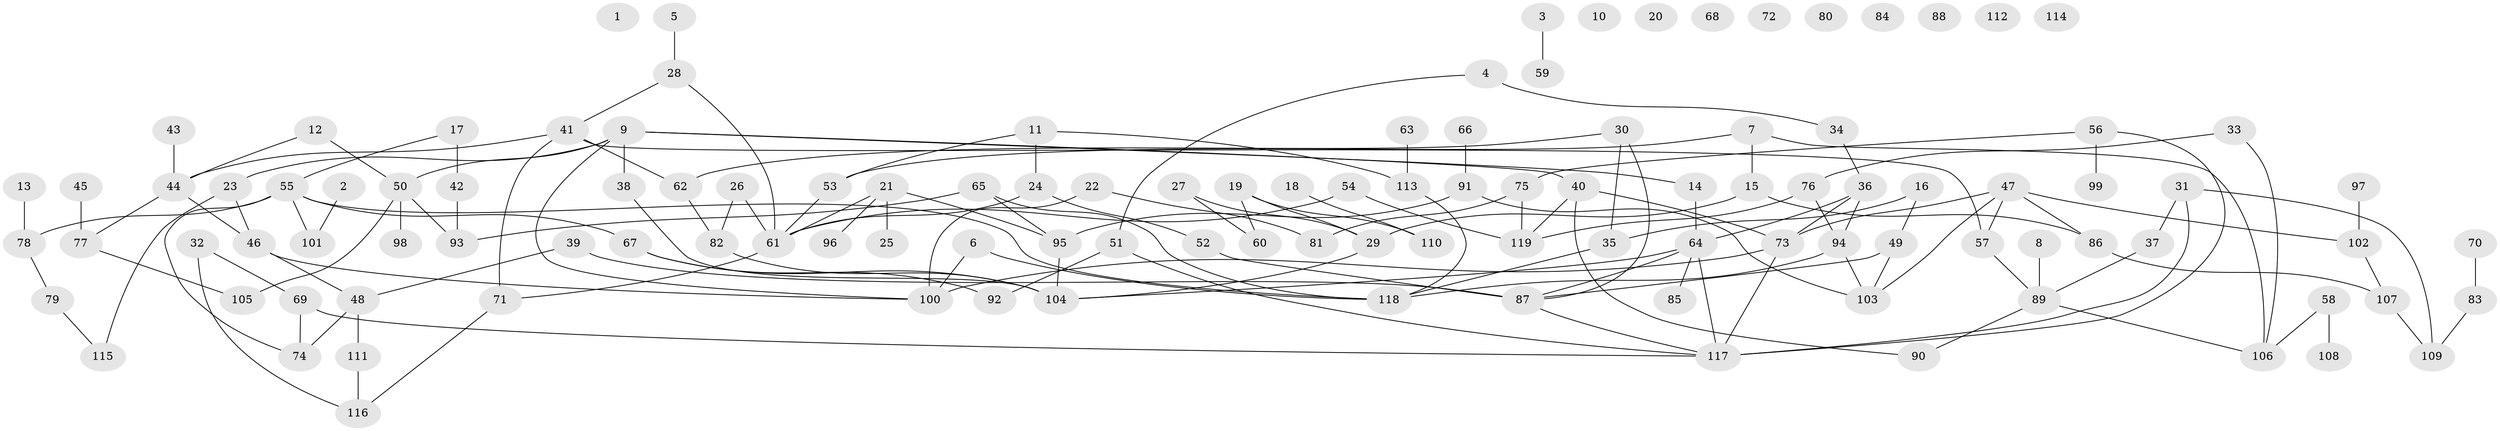 // coarse degree distribution, {0: 0.23404255319148937, 2: 0.2553191489361702, 6: 0.06382978723404255, 4: 0.19148936170212766, 1: 0.1276595744680851, 7: 0.02127659574468085, 11: 0.02127659574468085, 3: 0.02127659574468085, 5: 0.02127659574468085, 8: 0.0425531914893617}
// Generated by graph-tools (version 1.1) at 2025/42/03/04/25 21:42:51]
// undirected, 119 vertices, 155 edges
graph export_dot {
graph [start="1"]
  node [color=gray90,style=filled];
  1;
  2;
  3;
  4;
  5;
  6;
  7;
  8;
  9;
  10;
  11;
  12;
  13;
  14;
  15;
  16;
  17;
  18;
  19;
  20;
  21;
  22;
  23;
  24;
  25;
  26;
  27;
  28;
  29;
  30;
  31;
  32;
  33;
  34;
  35;
  36;
  37;
  38;
  39;
  40;
  41;
  42;
  43;
  44;
  45;
  46;
  47;
  48;
  49;
  50;
  51;
  52;
  53;
  54;
  55;
  56;
  57;
  58;
  59;
  60;
  61;
  62;
  63;
  64;
  65;
  66;
  67;
  68;
  69;
  70;
  71;
  72;
  73;
  74;
  75;
  76;
  77;
  78;
  79;
  80;
  81;
  82;
  83;
  84;
  85;
  86;
  87;
  88;
  89;
  90;
  91;
  92;
  93;
  94;
  95;
  96;
  97;
  98;
  99;
  100;
  101;
  102;
  103;
  104;
  105;
  106;
  107;
  108;
  109;
  110;
  111;
  112;
  113;
  114;
  115;
  116;
  117;
  118;
  119;
  2 -- 101;
  3 -- 59;
  4 -- 34;
  4 -- 51;
  5 -- 28;
  6 -- 100;
  6 -- 118;
  7 -- 15;
  7 -- 53;
  7 -- 106;
  8 -- 89;
  9 -- 14;
  9 -- 23;
  9 -- 38;
  9 -- 40;
  9 -- 50;
  9 -- 100;
  11 -- 24;
  11 -- 53;
  11 -- 113;
  12 -- 44;
  12 -- 50;
  13 -- 78;
  14 -- 64;
  15 -- 29;
  15 -- 86;
  16 -- 35;
  16 -- 49;
  17 -- 42;
  17 -- 55;
  18 -- 110;
  19 -- 29;
  19 -- 60;
  19 -- 110;
  21 -- 25;
  21 -- 61;
  21 -- 95;
  21 -- 96;
  22 -- 81;
  22 -- 100;
  23 -- 46;
  23 -- 115;
  24 -- 52;
  24 -- 61;
  26 -- 61;
  26 -- 82;
  27 -- 29;
  27 -- 60;
  28 -- 41;
  28 -- 61;
  29 -- 104;
  30 -- 35;
  30 -- 62;
  30 -- 87;
  31 -- 37;
  31 -- 109;
  31 -- 117;
  32 -- 69;
  32 -- 116;
  33 -- 76;
  33 -- 106;
  34 -- 36;
  35 -- 118;
  36 -- 64;
  36 -- 73;
  36 -- 94;
  37 -- 89;
  38 -- 104;
  39 -- 48;
  39 -- 87;
  40 -- 73;
  40 -- 90;
  40 -- 119;
  41 -- 44;
  41 -- 57;
  41 -- 62;
  41 -- 71;
  42 -- 93;
  43 -- 44;
  44 -- 46;
  44 -- 77;
  45 -- 77;
  46 -- 48;
  46 -- 100;
  47 -- 57;
  47 -- 73;
  47 -- 86;
  47 -- 102;
  47 -- 103;
  48 -- 74;
  48 -- 111;
  49 -- 87;
  49 -- 103;
  50 -- 93;
  50 -- 98;
  50 -- 105;
  51 -- 92;
  51 -- 117;
  52 -- 87;
  53 -- 61;
  54 -- 61;
  54 -- 119;
  55 -- 67;
  55 -- 74;
  55 -- 78;
  55 -- 101;
  55 -- 118;
  56 -- 75;
  56 -- 99;
  56 -- 117;
  57 -- 89;
  58 -- 106;
  58 -- 108;
  61 -- 71;
  62 -- 82;
  63 -- 113;
  64 -- 85;
  64 -- 87;
  64 -- 104;
  64 -- 117;
  65 -- 93;
  65 -- 95;
  65 -- 118;
  66 -- 91;
  67 -- 92;
  67 -- 104;
  69 -- 74;
  69 -- 117;
  70 -- 83;
  71 -- 116;
  73 -- 100;
  73 -- 117;
  75 -- 81;
  75 -- 119;
  76 -- 94;
  76 -- 119;
  77 -- 105;
  78 -- 79;
  79 -- 115;
  82 -- 104;
  83 -- 109;
  86 -- 107;
  87 -- 117;
  89 -- 90;
  89 -- 106;
  91 -- 95;
  91 -- 103;
  94 -- 103;
  94 -- 118;
  95 -- 104;
  97 -- 102;
  102 -- 107;
  107 -- 109;
  111 -- 116;
  113 -- 118;
}
